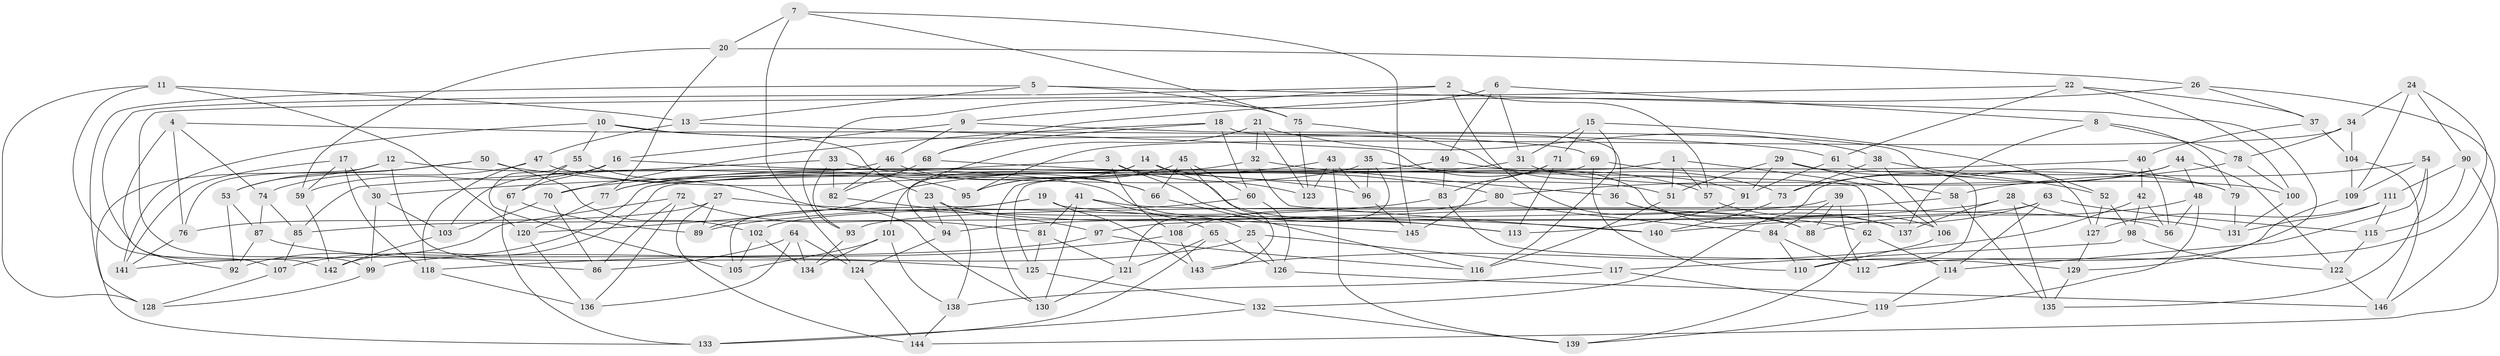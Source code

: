 // coarse degree distribution, {5: 0.2328767123287671, 3: 0.1232876712328767, 7: 0.0410958904109589, 4: 0.4246575342465753, 6: 0.0547945205479452, 9: 0.0547945205479452, 2: 0.0136986301369863, 8: 0.0136986301369863, 17: 0.0273972602739726, 11: 0.0136986301369863}
// Generated by graph-tools (version 1.1) at 2025/04/03/04/25 22:04:06]
// undirected, 146 vertices, 292 edges
graph export_dot {
graph [start="1"]
  node [color=gray90,style=filled];
  1;
  2;
  3;
  4;
  5;
  6;
  7;
  8;
  9;
  10;
  11;
  12;
  13;
  14;
  15;
  16;
  17;
  18;
  19;
  20;
  21;
  22;
  23;
  24;
  25;
  26;
  27;
  28;
  29;
  30;
  31;
  32;
  33;
  34;
  35;
  36;
  37;
  38;
  39;
  40;
  41;
  42;
  43;
  44;
  45;
  46;
  47;
  48;
  49;
  50;
  51;
  52;
  53;
  54;
  55;
  56;
  57;
  58;
  59;
  60;
  61;
  62;
  63;
  64;
  65;
  66;
  67;
  68;
  69;
  70;
  71;
  72;
  73;
  74;
  75;
  76;
  77;
  78;
  79;
  80;
  81;
  82;
  83;
  84;
  85;
  86;
  87;
  88;
  89;
  90;
  91;
  92;
  93;
  94;
  95;
  96;
  97;
  98;
  99;
  100;
  101;
  102;
  103;
  104;
  105;
  106;
  107;
  108;
  109;
  110;
  111;
  112;
  113;
  114;
  115;
  116;
  117;
  118;
  119;
  120;
  121;
  122;
  123;
  124;
  125;
  126;
  127;
  128;
  129;
  130;
  131;
  132;
  133;
  134;
  135;
  136;
  137;
  138;
  139;
  140;
  141;
  142;
  143;
  144;
  145;
  146;
  1 -- 57;
  1 -- 106;
  1 -- 107;
  1 -- 51;
  2 -- 142;
  2 -- 9;
  2 -- 57;
  2 -- 88;
  3 -- 113;
  3 -- 123;
  3 -- 30;
  3 -- 108;
  4 -- 69;
  4 -- 74;
  4 -- 92;
  4 -- 76;
  5 -- 13;
  5 -- 129;
  5 -- 75;
  5 -- 128;
  6 -- 31;
  6 -- 93;
  6 -- 49;
  6 -- 8;
  7 -- 20;
  7 -- 124;
  7 -- 145;
  7 -- 75;
  8 -- 137;
  8 -- 79;
  8 -- 78;
  9 -- 46;
  9 -- 16;
  9 -- 127;
  10 -- 55;
  10 -- 23;
  10 -- 141;
  10 -- 61;
  11 -- 128;
  11 -- 107;
  11 -- 13;
  11 -- 120;
  12 -- 53;
  12 -- 25;
  12 -- 86;
  12 -- 76;
  13 -- 137;
  13 -- 47;
  14 -- 51;
  14 -- 101;
  14 -- 113;
  14 -- 95;
  15 -- 52;
  15 -- 31;
  15 -- 71;
  15 -- 116;
  16 -- 59;
  16 -- 67;
  16 -- 62;
  17 -- 30;
  17 -- 118;
  17 -- 59;
  17 -- 141;
  18 -- 36;
  18 -- 70;
  18 -- 60;
  18 -- 68;
  19 -- 89;
  19 -- 145;
  19 -- 143;
  19 -- 105;
  20 -- 59;
  20 -- 26;
  20 -- 77;
  21 -- 32;
  21 -- 123;
  21 -- 38;
  21 -- 94;
  22 -- 61;
  22 -- 99;
  22 -- 100;
  22 -- 37;
  23 -- 138;
  23 -- 88;
  23 -- 94;
  24 -- 112;
  24 -- 34;
  24 -- 90;
  24 -- 109;
  25 -- 117;
  25 -- 126;
  25 -- 99;
  26 -- 146;
  26 -- 68;
  26 -- 37;
  27 -- 144;
  27 -- 89;
  27 -- 76;
  27 -- 140;
  28 -- 137;
  28 -- 131;
  28 -- 94;
  28 -- 135;
  29 -- 51;
  29 -- 79;
  29 -- 58;
  29 -- 91;
  30 -- 103;
  30 -- 99;
  31 -- 77;
  31 -- 100;
  32 -- 140;
  32 -- 70;
  32 -- 36;
  33 -- 85;
  33 -- 66;
  33 -- 93;
  33 -- 82;
  34 -- 95;
  34 -- 78;
  34 -- 104;
  35 -- 96;
  35 -- 121;
  35 -- 77;
  35 -- 57;
  36 -- 137;
  36 -- 62;
  37 -- 40;
  37 -- 104;
  38 -- 52;
  38 -- 106;
  38 -- 73;
  39 -- 84;
  39 -- 88;
  39 -- 112;
  39 -- 85;
  40 -- 142;
  40 -- 56;
  40 -- 42;
  41 -- 56;
  41 -- 130;
  41 -- 81;
  41 -- 65;
  42 -- 56;
  42 -- 143;
  42 -- 98;
  43 -- 96;
  43 -- 120;
  43 -- 123;
  43 -- 139;
  44 -- 48;
  44 -- 122;
  44 -- 132;
  44 -- 73;
  45 -- 66;
  45 -- 95;
  45 -- 143;
  45 -- 60;
  46 -- 103;
  46 -- 82;
  46 -- 66;
  47 -- 95;
  47 -- 74;
  47 -- 118;
  48 -- 56;
  48 -- 119;
  48 -- 88;
  49 -- 83;
  49 -- 130;
  49 -- 73;
  50 -- 102;
  50 -- 133;
  50 -- 96;
  50 -- 53;
  51 -- 116;
  52 -- 127;
  52 -- 98;
  53 -- 87;
  53 -- 92;
  54 -- 58;
  54 -- 135;
  54 -- 109;
  54 -- 114;
  55 -- 67;
  55 -- 130;
  55 -- 105;
  57 -- 106;
  58 -- 93;
  58 -- 135;
  59 -- 142;
  60 -- 126;
  60 -- 102;
  61 -- 112;
  61 -- 91;
  62 -- 139;
  62 -- 114;
  63 -- 115;
  63 -- 140;
  63 -- 97;
  63 -- 114;
  64 -- 86;
  64 -- 136;
  64 -- 134;
  64 -- 124;
  65 -- 121;
  65 -- 126;
  65 -- 133;
  66 -- 116;
  67 -- 133;
  67 -- 89;
  68 -- 82;
  68 -- 80;
  69 -- 79;
  69 -- 110;
  69 -- 125;
  70 -- 103;
  70 -- 86;
  71 -- 145;
  71 -- 113;
  71 -- 83;
  72 -- 81;
  72 -- 92;
  72 -- 86;
  72 -- 136;
  73 -- 140;
  74 -- 85;
  74 -- 87;
  75 -- 91;
  75 -- 123;
  76 -- 141;
  77 -- 120;
  78 -- 100;
  78 -- 80;
  79 -- 131;
  80 -- 108;
  80 -- 84;
  81 -- 121;
  81 -- 125;
  82 -- 97;
  83 -- 89;
  83 -- 129;
  84 -- 112;
  84 -- 110;
  85 -- 107;
  87 -- 125;
  87 -- 92;
  90 -- 115;
  90 -- 111;
  90 -- 144;
  91 -- 113;
  93 -- 134;
  94 -- 124;
  96 -- 145;
  97 -- 116;
  97 -- 141;
  98 -- 117;
  98 -- 122;
  99 -- 128;
  100 -- 131;
  101 -- 105;
  101 -- 138;
  101 -- 134;
  102 -- 105;
  102 -- 134;
  103 -- 142;
  104 -- 109;
  104 -- 146;
  106 -- 110;
  107 -- 128;
  108 -- 143;
  108 -- 118;
  109 -- 110;
  111 -- 115;
  111 -- 131;
  111 -- 127;
  114 -- 119;
  115 -- 122;
  117 -- 138;
  117 -- 119;
  118 -- 136;
  119 -- 139;
  120 -- 136;
  121 -- 130;
  122 -- 146;
  124 -- 144;
  125 -- 132;
  126 -- 146;
  127 -- 129;
  129 -- 135;
  132 -- 133;
  132 -- 139;
  138 -- 144;
}
